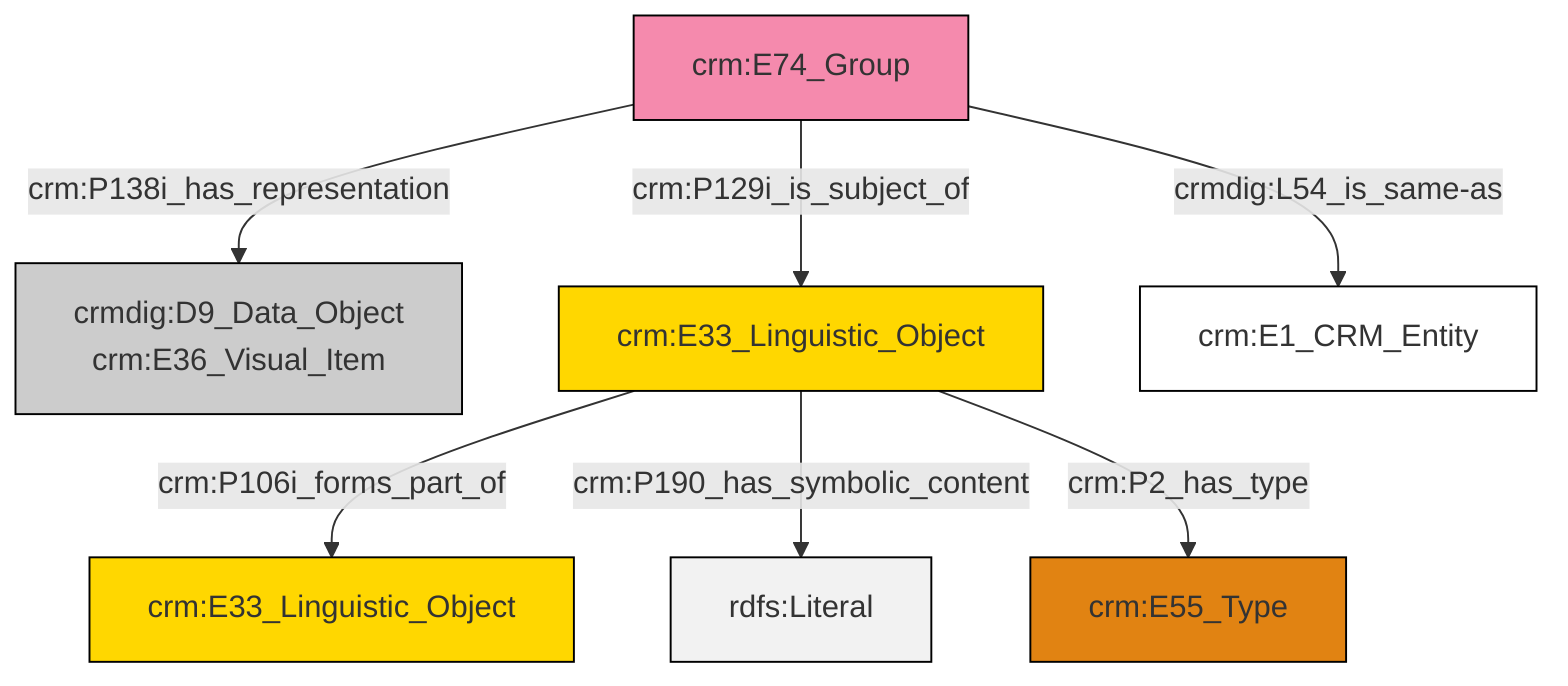 graph TD
classDef Literal fill:#f2f2f2,stroke:#000000;
classDef CRM_Entity fill:#FFFFFF,stroke:#000000;
classDef Temporal_Entity fill:#00C9E6, stroke:#000000;
classDef Type fill:#E18312, stroke:#000000;
classDef Time-Span fill:#2C9C91, stroke:#000000;
classDef Appellation fill:#FFEB7F, stroke:#000000;
classDef Place fill:#008836, stroke:#000000;
classDef Persistent_Item fill:#B266B2, stroke:#000000;
classDef Conceptual_Object fill:#FFD700, stroke:#000000;
classDef Physical_Thing fill:#D2B48C, stroke:#000000;
classDef Actor fill:#f58aad, stroke:#000000;
classDef PC_Classes fill:#4ce600, stroke:#000000;
classDef Multi fill:#cccccc,stroke:#000000;

2["crm:E74_Group"]:::Actor -->|crm:P138i_has_representation| 3["crmdig:D9_Data_Object<br>crm:E36_Visual_Item"]:::Multi
2["crm:E74_Group"]:::Actor -->|crm:P129i_is_subject_of| 4["crm:E33_Linguistic_Object"]:::Conceptual_Object
4["crm:E33_Linguistic_Object"]:::Conceptual_Object -->|crm:P106i_forms_part_of| 5["crm:E33_Linguistic_Object"]:::Conceptual_Object
4["crm:E33_Linguistic_Object"]:::Conceptual_Object -->|crm:P190_has_symbolic_content| 10[rdfs:Literal]:::Literal
2["crm:E74_Group"]:::Actor -->|crmdig:L54_is_same-as| 12["crm:E1_CRM_Entity"]:::CRM_Entity
4["crm:E33_Linguistic_Object"]:::Conceptual_Object -->|crm:P2_has_type| 0["crm:E55_Type"]:::Type